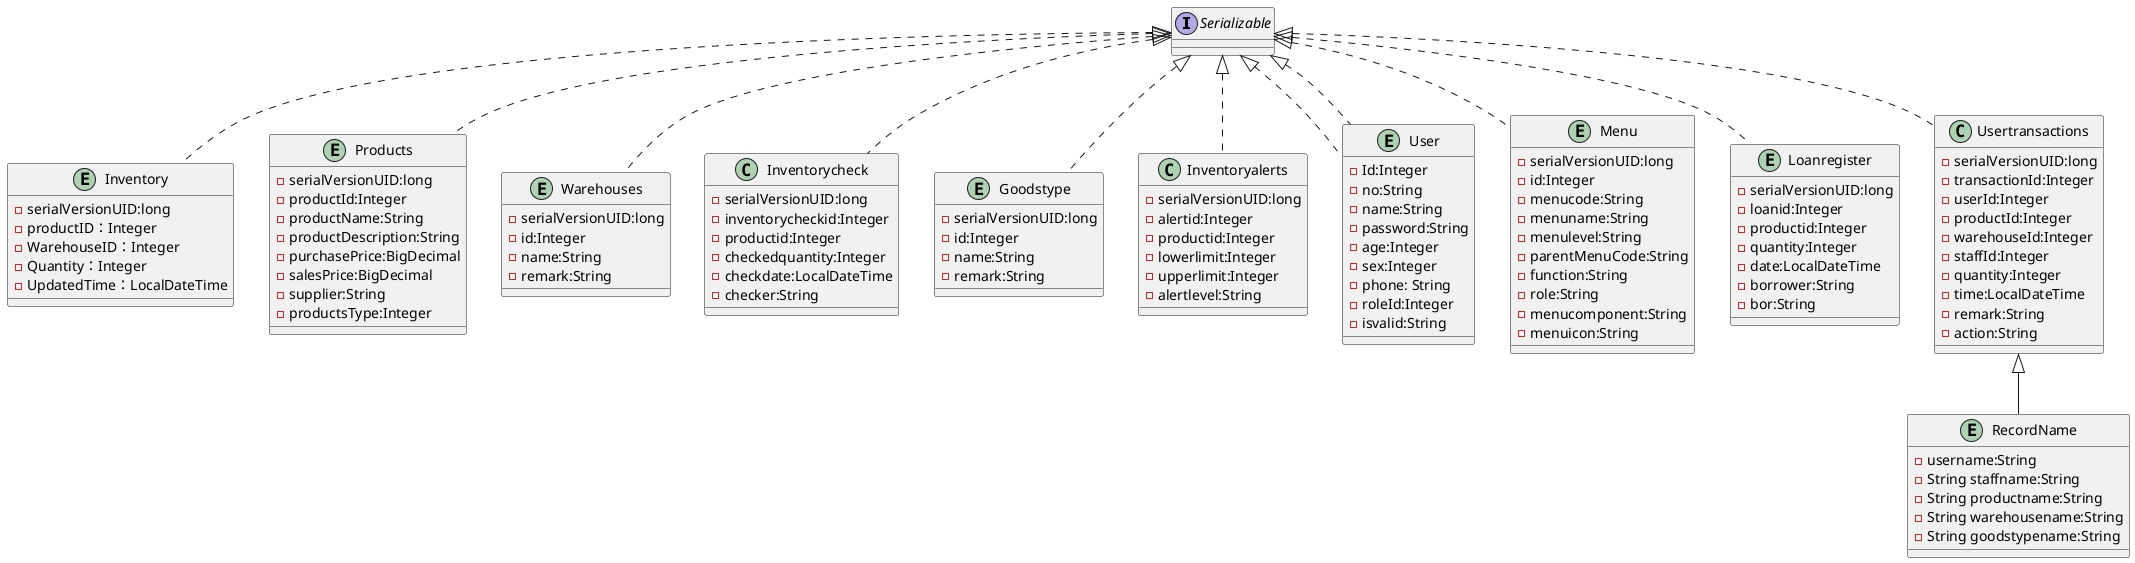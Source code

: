 @startuml
'https://plantuml.com/class-diagram

interface Serializable
entity Inventory{
    -serialVersionUID:long
    -productID：Integer
    -WarehouseID：Integer
    -Quantity：Integer
    -UpdatedTime：LocalDateTime
}
entity Products{
    -serialVersionUID:long
    -productId:Integer
    -productName:String
    -productDescription:String
    -purchasePrice:BigDecimal
    -salesPrice:BigDecimal
    -supplier:String
    -productsType:Integer
    }
entity Warehouses
{
  -serialVersionUID:long
    -id:Integer
    -name:String
    -remark:String
}
class Inventorycheck{
    -serialVersionUID:long
    -inventorycheckid:Integer
    -productid:Integer
    -checkedquantity:Integer
    -checkdate:LocalDateTime
    -checker:String
    }
entity Goodstype{
    -serialVersionUID:long
    -id:Integer
    -name:String
    -remark:String
    }
class Inventoryalerts
{
   -serialVersionUID:long
   -alertid:Integer
   -productid:Integer
   -lowerlimit:Integer
   -upperlimit:Integer
   -alertlevel:String
}
entity User {
-Id:Integer
-no:String
-name:String
-password:String
-age:Integer
-sex:Integer
-phone: String
-roleId:Integer
-isvalid:String
}

entity Menu{
-serialVersionUID:long
-id:Integer
-menucode:String
-menuname:String
-menulevel:String
-parentMenuCode:String
-function:String
-role:String
-menucomponent:String
-menuicon:String
}
entity Loanregister
{
    -serialVersionUID:long
    -loanid:Integer
    -productid:Integer
    -quantity:Integer
    -date:LocalDateTime
    -borrower:String
    -bor:String
}

entity RecordName
Serializable<|.. User
Serializable<|.. Goodstype
Serializable<|..  Products
Serializable<|..  User
Serializable<|..  Menu
Serializable<|..  Usertransactions
Serializable<|..  Warehouses
Serializable<|..  Inventorycheck
Serializable<|..  Inventoryalerts
Serializable<|..  Inventory
Serializable<|..  Loanregister
entity RecordName{
    -username:String
    -String staffname:String
    -String productname:String
    -String warehousename:String
    -String goodstypename:String
}

class Usertransactions{
-serialVersionUID:long
-transactionId:Integer
-userId:Integer
-productId:Integer
-warehouseId:Integer
-staffId:Integer
-quantity:Integer
-time:LocalDateTime
-remark:String
-action:String
}



Usertransactions<|--  RecordName
@enduml